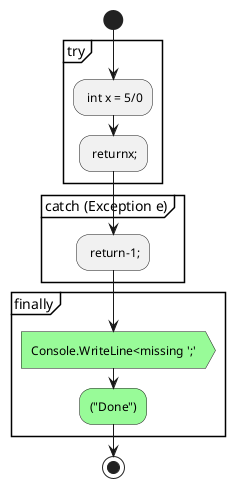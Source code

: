@startuml
start
group try
: int x = 5/0;
: returnx;;
end group
group catch (Exception e)
: return-1;;
end group
group finally
#palegreen:Console.WriteLine<missing ';'>
#palegreen:("Done");
end group
stop
@enduml